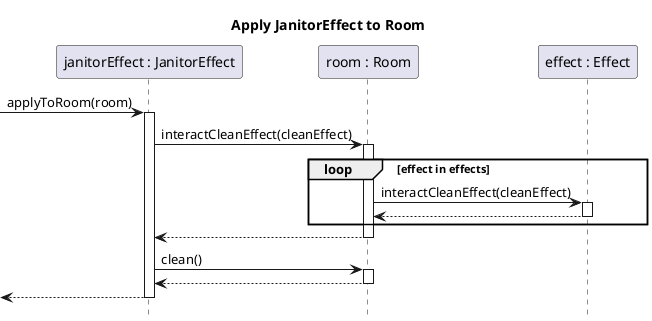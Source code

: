 @startuml effect-janitor-apply-room
title Apply JanitorEffect to Room
hide footbox
skinparam SequenceReferenceBackgroundColor white

participant "janitorEffect : JanitorEffect" as janitorEffect
participant "room : Room" as room
participant "effect : Effect" as effect

-> janitorEffect ++ : applyToRoom(room)
    janitorEffect -> room ++ : interactCleanEffect(cleanEffect)
        loop effect in effects
            room -> effect ++ : interactCleanEffect(cleanEffect)
            return
        end
    return
    janitorEffect -> room ++ : clean()
    return
return
@enduml